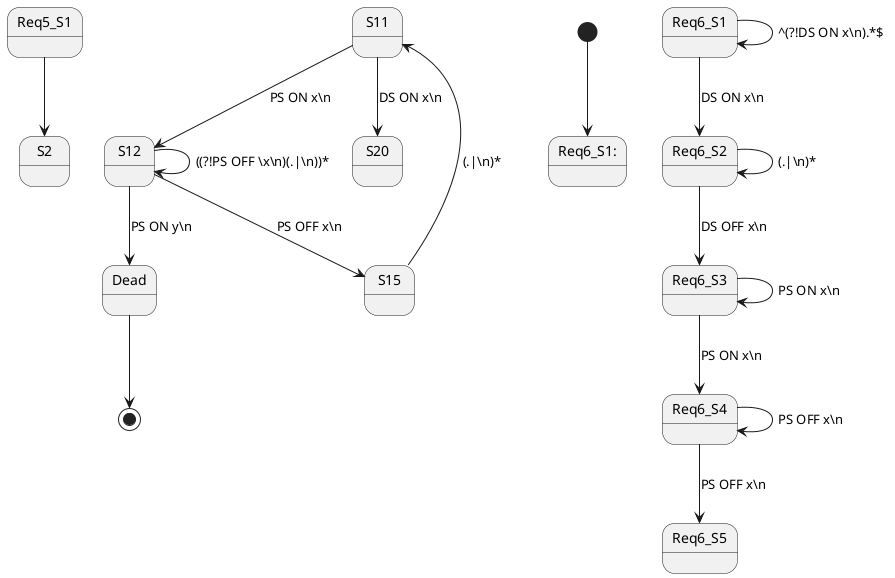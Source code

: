 @startuml

'regex for req 5:
'FS ON\n(.*\n)*?(?=QS ON\n|FS OFF\n)QS ON\n(?:(?!DS ON .\n)(.*\n))*(?:(?!TL GREEN\n)(.*\n))*TL RED|
'FS ON\n(.*\n)*?(?=QS ON\n|FS OFF\n)QS ON\n(.*\n)*?TL GREEN\n((?:(?<!DS OFF .\n)(.*\n))*)((?:(?!DS OFF .\n)(.*\n))*)TL RED\n|
'FS ON\n(.*\n)*?(?=QS ON\n|FS OFF\n)QS ON\n(?:(?!DS ON .\n)(.*\n))*(.*\n)*?TL GREEN\n(DS OFF .\n)(?:(?!DS ON .\n)(.*\n))*TL RED|
'FS ON\n(.*\n)*?(?=QS ON\n|FS OFF\n)QS ON\n(?:(?!DS ON .\n)(.*\n))*(.*\n)*?TL GREEN\n(DS OFF .\n)(?:(?!DS ON .\n)(.*\n))*DS ON .\n((?:(?!DS ON .\n)(.*\n))*DS ON .\n)+(?:(?!TL RED .\n)(.*\n))*TL RED\n|
'FS ON\n(.*\n)*?(?=QS ON\n|FS OFF\n)QS ON\n(?:(?!DS ON .\n)(.*\n))*(.*\n)*?TL GREEN\n(?:(?!DS OFF .\n)(.*\n))*DS OFF .\n(?:(?!DS OFF .\n)(.*\n))*DS OFF .\n((?:(?!DS OFF .\n)(.*\n))*DS OFF .\n)+TL RED\n

'regex for req 6:
'DS ON (\d+)\n((?!DS OFF \1\n(.|\n)*PS ON \1\n)(.|\n))*PS OFF \1\n|
'PS ON (\d+)\n(?:(?!PS OFF \5\n)(.|\n))*PS ON (?:(?!\5)\d+)\n



Req5_S1 --> S2

S11 --> S12: PS ON x\\n
S12 --> S12: ((?!PS OFF \x\\n)(.|\\n))*

S12 --> Dead: PS ON y\\n
S12 --> S15: PS OFF x\\n
S15 --> S11: (.|\\n)*

S11 --> S20: DS ON x\\n


[*] --> Req6_S1:

Req6_S1 --> Req6_S2: DS ON x\\n

Req6_S1 --> Req6_S1: ^(?!DS ON x\\n).*$

Req6_S2 --> Req6_S2: (.|\\n)*

Req6_S2 --> Req6_S3: DS OFF x\\n
Req6_S3 --> Req6_S3: PS ON x\\n

Req6_S3 --> Req6_S4: PS ON x\\n
Req6_S4 --> Req6_S4: PS OFF x\\n

Req6_S4 --> Req6_S5: PS OFF x\\n

Dead-->[*]


@enduml
